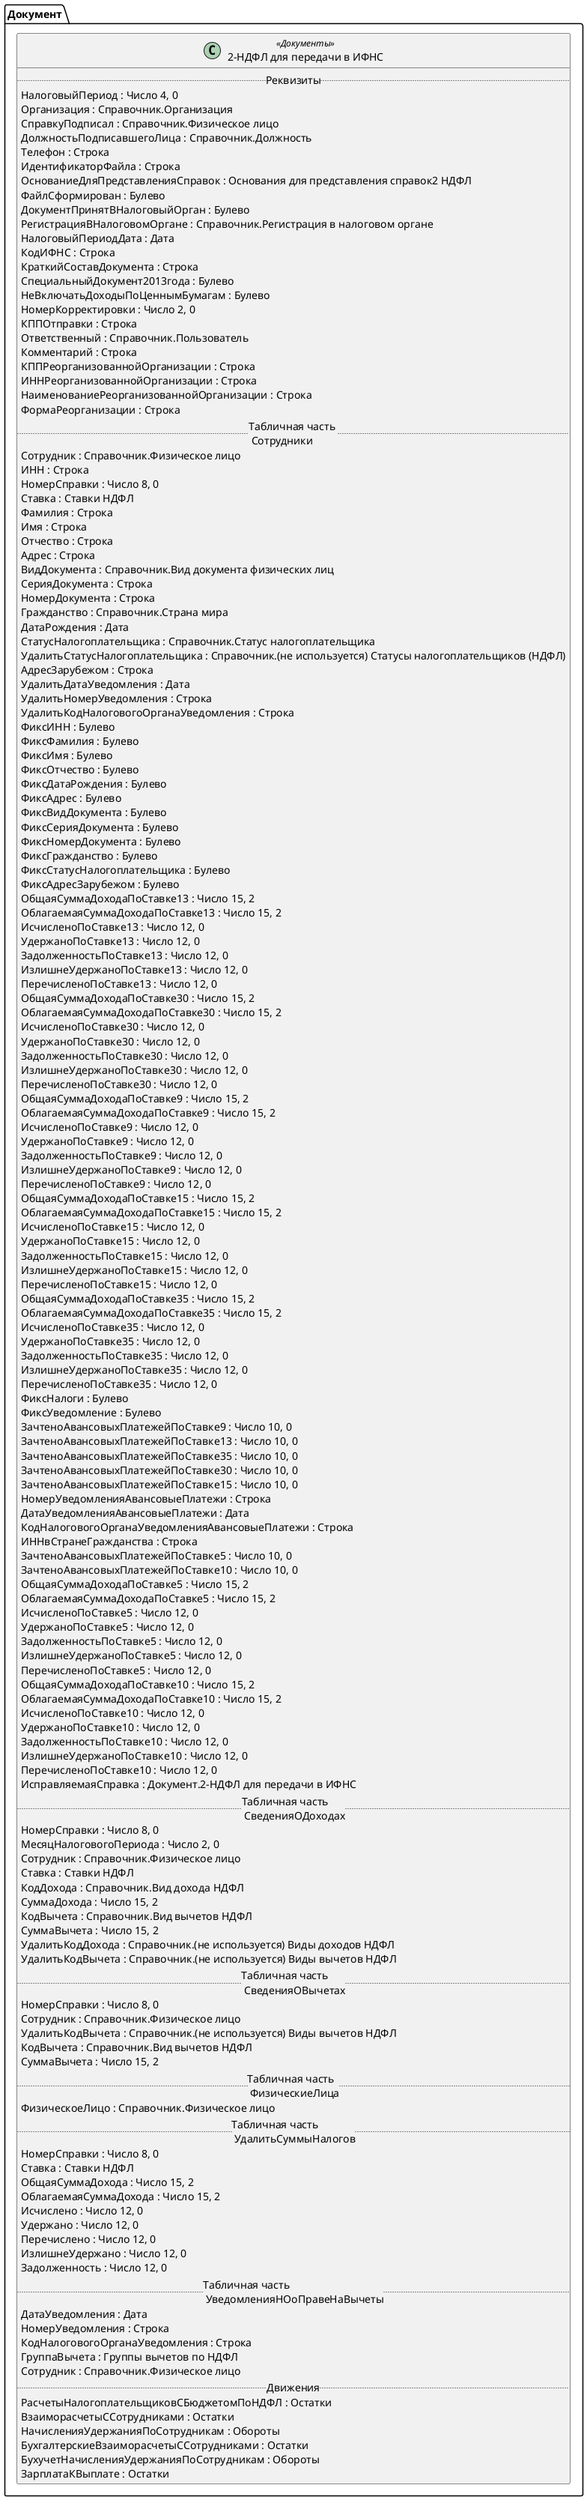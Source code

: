 ﻿@startuml СправкиНДФЛДляПередачиВНалоговыйОрган
'!include templates.wsd
'..\include templates.wsd
class Документ.СправкиНДФЛДляПередачиВНалоговыйОрган as "2-НДФЛ для передачи в ИФНС" <<Документы>>
{
..Реквизиты..
НалоговыйПериод : Число 4, 0
Организация : Справочник.Организация
СправкуПодписал : Справочник.Физическое лицо
ДолжностьПодписавшегоЛица : Справочник.Должность
Телефон : Строка
ИдентификаторФайла : Строка
ОснованиеДляПредставленияСправок : Основания для представления справок2 НДФЛ
ФайлСформирован : Булево
ДокументПринятВНалоговыйОрган : Булево
РегистрацияВНалоговомОргане : Справочник.Регистрация в налоговом органе
НалоговыйПериодДата : Дата
КодИФНС : Строка
КраткийСоставДокумента : Строка
СпециальныйДокумент2013года : Булево
НеВключатьДоходыПоЦеннымБумагам : Булево
НомерКорректировки : Число 2, 0
КППОтправки : Строка
Ответственный : Справочник.Пользователь
Комментарий : Строка
КППРеорганизованнойОрганизации : Строка
ИННРеорганизованнойОрганизации : Строка
НаименованиеРеорганизованнойОрганизации : Строка
ФормаРеорганизации : Строка
..Табличная часть \n Сотрудники..
Сотрудник : Справочник.Физическое лицо
ИНН : Строка
НомерСправки : Число 8, 0
Ставка : Ставки НДФЛ
Фамилия : Строка
Имя : Строка
Отчество : Строка
Адрес : Строка
ВидДокумента : Справочник.Вид документа физических лиц
СерияДокумента : Строка
НомерДокумента : Строка
Гражданство : Справочник.Страна мира
ДатаРождения : Дата
СтатусНалогоплательщика : Справочник.Статус налогоплательщика
УдалитьСтатусНалогоплательщика : Справочник.(не используется) Статусы налогоплательщиков (НДФЛ)
АдресЗарубежом : Строка
УдалитьДатаУведомления : Дата
УдалитьНомерУведомления : Строка
УдалитьКодНалоговогоОрганаУведомления : Строка
ФиксИНН : Булево
ФиксФамилия : Булево
ФиксИмя : Булево
ФиксОтчество : Булево
ФиксДатаРождения : Булево
ФиксАдрес : Булево
ФиксВидДокумента : Булево
ФиксСерияДокумента : Булево
ФиксНомерДокумента : Булево
ФиксГражданство : Булево
ФиксСтатусНалогоплательщика : Булево
ФиксАдресЗарубежом : Булево
ОбщаяСуммаДоходаПоСтавке13 : Число 15, 2
ОблагаемаяСуммаДоходаПоСтавке13 : Число 15, 2
ИсчисленоПоСтавке13 : Число 12, 0
УдержаноПоСтавке13 : Число 12, 0
ЗадолженностьПоСтавке13 : Число 12, 0
ИзлишнеУдержаноПоСтавке13 : Число 12, 0
ПеречисленоПоСтавке13 : Число 12, 0
ОбщаяСуммаДоходаПоСтавке30 : Число 15, 2
ОблагаемаяСуммаДоходаПоСтавке30 : Число 15, 2
ИсчисленоПоСтавке30 : Число 12, 0
УдержаноПоСтавке30 : Число 12, 0
ЗадолженностьПоСтавке30 : Число 12, 0
ИзлишнеУдержаноПоСтавке30 : Число 12, 0
ПеречисленоПоСтавке30 : Число 12, 0
ОбщаяСуммаДоходаПоСтавке9 : Число 15, 2
ОблагаемаяСуммаДоходаПоСтавке9 : Число 15, 2
ИсчисленоПоСтавке9 : Число 12, 0
УдержаноПоСтавке9 : Число 12, 0
ЗадолженностьПоСтавке9 : Число 12, 0
ИзлишнеУдержаноПоСтавке9 : Число 12, 0
ПеречисленоПоСтавке9 : Число 12, 0
ОбщаяСуммаДоходаПоСтавке15 : Число 15, 2
ОблагаемаяСуммаДоходаПоСтавке15 : Число 15, 2
ИсчисленоПоСтавке15 : Число 12, 0
УдержаноПоСтавке15 : Число 12, 0
ЗадолженностьПоСтавке15 : Число 12, 0
ИзлишнеУдержаноПоСтавке15 : Число 12, 0
ПеречисленоПоСтавке15 : Число 12, 0
ОбщаяСуммаДоходаПоСтавке35 : Число 15, 2
ОблагаемаяСуммаДоходаПоСтавке35 : Число 15, 2
ИсчисленоПоСтавке35 : Число 12, 0
УдержаноПоСтавке35 : Число 12, 0
ЗадолженностьПоСтавке35 : Число 12, 0
ИзлишнеУдержаноПоСтавке35 : Число 12, 0
ПеречисленоПоСтавке35 : Число 12, 0
ФиксНалоги : Булево
ФиксУведомление : Булево
ЗачтеноАвансовыхПлатежейПоСтавке9 : Число 10, 0
ЗачтеноАвансовыхПлатежейПоСтавке13 : Число 10, 0
ЗачтеноАвансовыхПлатежейПоСтавке35 : Число 10, 0
ЗачтеноАвансовыхПлатежейПоСтавке30 : Число 10, 0
ЗачтеноАвансовыхПлатежейПоСтавке15 : Число 10, 0
НомерУведомленияАвансовыеПлатежи : Строка
ДатаУведомленияАвансовыеПлатежи : Дата
КодНалоговогоОрганаУведомленияАвансовыеПлатежи : Строка
ИННвСтранеГражданства : Строка
ЗачтеноАвансовыхПлатежейПоСтавке5 : Число 10, 0
ЗачтеноАвансовыхПлатежейПоСтавке10 : Число 10, 0
ОбщаяСуммаДоходаПоСтавке5 : Число 15, 2
ОблагаемаяСуммаДоходаПоСтавке5 : Число 15, 2
ИсчисленоПоСтавке5 : Число 12, 0
УдержаноПоСтавке5 : Число 12, 0
ЗадолженностьПоСтавке5 : Число 12, 0
ИзлишнеУдержаноПоСтавке5 : Число 12, 0
ПеречисленоПоСтавке5 : Число 12, 0
ОбщаяСуммаДоходаПоСтавке10 : Число 15, 2
ОблагаемаяСуммаДоходаПоСтавке10 : Число 15, 2
ИсчисленоПоСтавке10 : Число 12, 0
УдержаноПоСтавке10 : Число 12, 0
ЗадолженностьПоСтавке10 : Число 12, 0
ИзлишнеУдержаноПоСтавке10 : Число 12, 0
ПеречисленоПоСтавке10 : Число 12, 0
ИсправляемаяСправка : Документ.2-НДФЛ для передачи в ИФНС
..Табличная часть \n СведенияОДоходах..
НомерСправки : Число 8, 0
МесяцНалоговогоПериода : Число 2, 0
Сотрудник : Справочник.Физическое лицо
Ставка : Ставки НДФЛ
КодДохода : Справочник.Вид дохода НДФЛ
СуммаДохода : Число 15, 2
КодВычета : Справочник.Вид вычетов НДФЛ
СуммаВычета : Число 15, 2
УдалитьКодДохода : Справочник.(не используется) Виды доходов НДФЛ
УдалитьКодВычета : Справочник.(не используется) Виды вычетов НДФЛ
..Табличная часть \n СведенияОВычетах..
НомерСправки : Число 8, 0
Сотрудник : Справочник.Физическое лицо
УдалитьКодВычета : Справочник.(не используется) Виды вычетов НДФЛ
КодВычета : Справочник.Вид вычетов НДФЛ
СуммаВычета : Число 15, 2
..Табличная часть \n ФизическиеЛица..
ФизическоеЛицо : Справочник.Физическое лицо
..Табличная часть \n УдалитьСуммыНалогов..
НомерСправки : Число 8, 0
Ставка : Ставки НДФЛ
ОбщаяСуммаДохода : Число 15, 2
ОблагаемаяСуммаДохода : Число 15, 2
Исчислено : Число 12, 0
Удержано : Число 12, 0
Перечислено : Число 12, 0
ИзлишнеУдержано : Число 12, 0
Задолженность : Число 12, 0
..Табличная часть \n УведомленияНОоПравеНаВычеты..
ДатаУведомления : Дата
НомерУведомления : Строка
КодНалоговогоОрганаУведомления : Строка
ГруппаВычета : Группы вычетов по НДФЛ
Сотрудник : Справочник.Физическое лицо
..Движения..
РасчетыНалогоплательщиковСБюджетомПоНДФЛ : Остатки
ВзаиморасчетыССотрудниками : Остатки
НачисленияУдержанияПоСотрудникам : Обороты
БухгалтерскиеВзаиморасчетыССотрудниками : Остатки
БухучетНачисленияУдержанияПоСотрудникам : Обороты
ЗарплатаКВыплате : Остатки
}
@enduml
